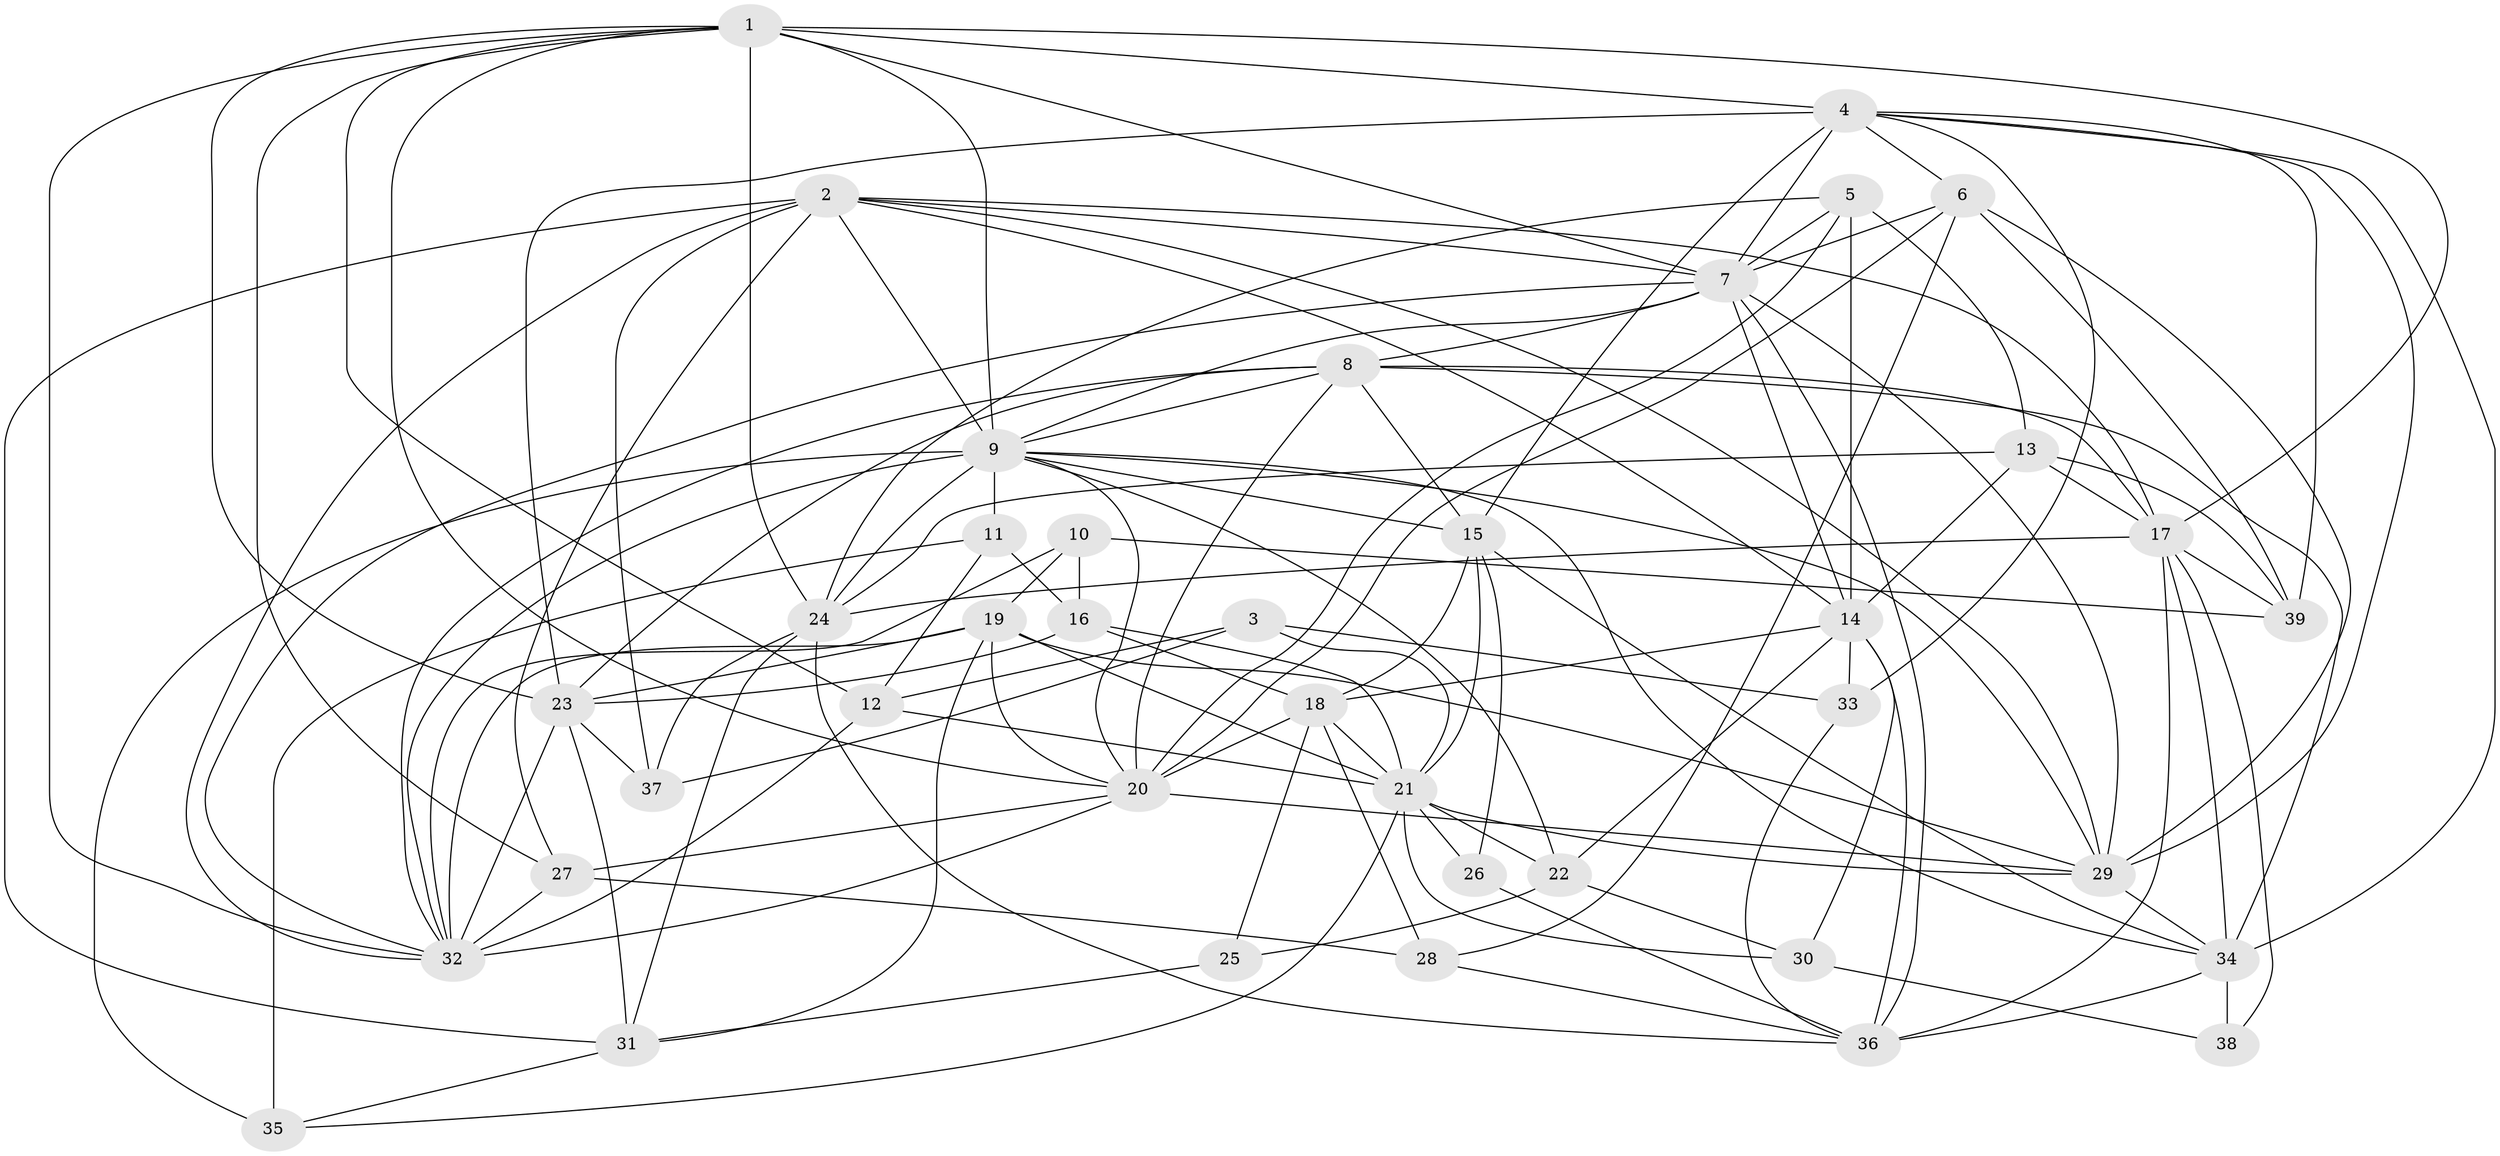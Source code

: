 // original degree distribution, {4: 0.30327868852459017, 5: 0.13934426229508196, 2: 0.14754098360655737, 6: 0.09016393442622951, 3: 0.2540983606557377, 7: 0.04918032786885246, 9: 0.01639344262295082}
// Generated by graph-tools (version 1.1) at 2025/50/03/04/25 22:50:57]
// undirected, 39 vertices, 130 edges
graph export_dot {
  node [color=gray90,style=filled];
  1;
  2;
  3;
  4;
  5;
  6;
  7;
  8;
  9;
  10;
  11;
  12;
  13;
  14;
  15;
  16;
  17;
  18;
  19;
  20;
  21;
  22;
  23;
  24;
  25;
  26;
  27;
  28;
  29;
  30;
  31;
  32;
  33;
  34;
  35;
  36;
  37;
  38;
  39;
  1 -- 4 [weight=1.0];
  1 -- 7 [weight=2.0];
  1 -- 9 [weight=4.0];
  1 -- 12 [weight=1.0];
  1 -- 17 [weight=1.0];
  1 -- 20 [weight=1.0];
  1 -- 23 [weight=4.0];
  1 -- 24 [weight=1.0];
  1 -- 27 [weight=1.0];
  1 -- 32 [weight=1.0];
  2 -- 7 [weight=1.0];
  2 -- 9 [weight=1.0];
  2 -- 14 [weight=1.0];
  2 -- 17 [weight=1.0];
  2 -- 27 [weight=1.0];
  2 -- 29 [weight=1.0];
  2 -- 31 [weight=2.0];
  2 -- 32 [weight=1.0];
  2 -- 37 [weight=1.0];
  3 -- 12 [weight=2.0];
  3 -- 21 [weight=1.0];
  3 -- 33 [weight=1.0];
  3 -- 37 [weight=1.0];
  4 -- 6 [weight=1.0];
  4 -- 7 [weight=1.0];
  4 -- 15 [weight=1.0];
  4 -- 23 [weight=2.0];
  4 -- 29 [weight=1.0];
  4 -- 33 [weight=1.0];
  4 -- 34 [weight=1.0];
  4 -- 39 [weight=1.0];
  5 -- 7 [weight=2.0];
  5 -- 13 [weight=2.0];
  5 -- 14 [weight=3.0];
  5 -- 20 [weight=1.0];
  5 -- 24 [weight=1.0];
  6 -- 7 [weight=1.0];
  6 -- 20 [weight=1.0];
  6 -- 28 [weight=1.0];
  6 -- 29 [weight=1.0];
  6 -- 39 [weight=1.0];
  7 -- 8 [weight=1.0];
  7 -- 9 [weight=1.0];
  7 -- 14 [weight=2.0];
  7 -- 29 [weight=1.0];
  7 -- 32 [weight=1.0];
  7 -- 36 [weight=2.0];
  8 -- 9 [weight=1.0];
  8 -- 15 [weight=1.0];
  8 -- 17 [weight=1.0];
  8 -- 20 [weight=1.0];
  8 -- 23 [weight=1.0];
  8 -- 32 [weight=1.0];
  8 -- 34 [weight=1.0];
  9 -- 11 [weight=2.0];
  9 -- 15 [weight=3.0];
  9 -- 20 [weight=1.0];
  9 -- 22 [weight=1.0];
  9 -- 24 [weight=1.0];
  9 -- 29 [weight=1.0];
  9 -- 32 [weight=1.0];
  9 -- 34 [weight=1.0];
  9 -- 35 [weight=2.0];
  10 -- 16 [weight=1.0];
  10 -- 19 [weight=1.0];
  10 -- 32 [weight=2.0];
  10 -- 39 [weight=1.0];
  11 -- 12 [weight=1.0];
  11 -- 16 [weight=1.0];
  11 -- 35 [weight=2.0];
  12 -- 21 [weight=1.0];
  12 -- 32 [weight=3.0];
  13 -- 14 [weight=1.0];
  13 -- 17 [weight=1.0];
  13 -- 24 [weight=1.0];
  13 -- 39 [weight=1.0];
  14 -- 18 [weight=2.0];
  14 -- 22 [weight=1.0];
  14 -- 30 [weight=1.0];
  14 -- 33 [weight=1.0];
  14 -- 36 [weight=3.0];
  15 -- 18 [weight=1.0];
  15 -- 21 [weight=1.0];
  15 -- 26 [weight=1.0];
  15 -- 34 [weight=1.0];
  16 -- 18 [weight=1.0];
  16 -- 21 [weight=3.0];
  16 -- 23 [weight=1.0];
  17 -- 24 [weight=1.0];
  17 -- 34 [weight=1.0];
  17 -- 36 [weight=1.0];
  17 -- 38 [weight=1.0];
  17 -- 39 [weight=1.0];
  18 -- 20 [weight=1.0];
  18 -- 21 [weight=1.0];
  18 -- 25 [weight=1.0];
  18 -- 28 [weight=1.0];
  19 -- 20 [weight=1.0];
  19 -- 21 [weight=1.0];
  19 -- 23 [weight=1.0];
  19 -- 29 [weight=1.0];
  19 -- 31 [weight=1.0];
  19 -- 32 [weight=1.0];
  20 -- 27 [weight=1.0];
  20 -- 29 [weight=3.0];
  20 -- 32 [weight=1.0];
  21 -- 22 [weight=1.0];
  21 -- 26 [weight=1.0];
  21 -- 29 [weight=1.0];
  21 -- 30 [weight=1.0];
  21 -- 35 [weight=1.0];
  22 -- 25 [weight=2.0];
  22 -- 30 [weight=1.0];
  23 -- 31 [weight=3.0];
  23 -- 32 [weight=2.0];
  23 -- 37 [weight=2.0];
  24 -- 31 [weight=1.0];
  24 -- 36 [weight=1.0];
  24 -- 37 [weight=1.0];
  25 -- 31 [weight=2.0];
  26 -- 36 [weight=1.0];
  27 -- 28 [weight=1.0];
  27 -- 32 [weight=1.0];
  28 -- 36 [weight=1.0];
  29 -- 34 [weight=1.0];
  30 -- 38 [weight=2.0];
  31 -- 35 [weight=1.0];
  33 -- 36 [weight=1.0];
  34 -- 36 [weight=1.0];
  34 -- 38 [weight=2.0];
}
